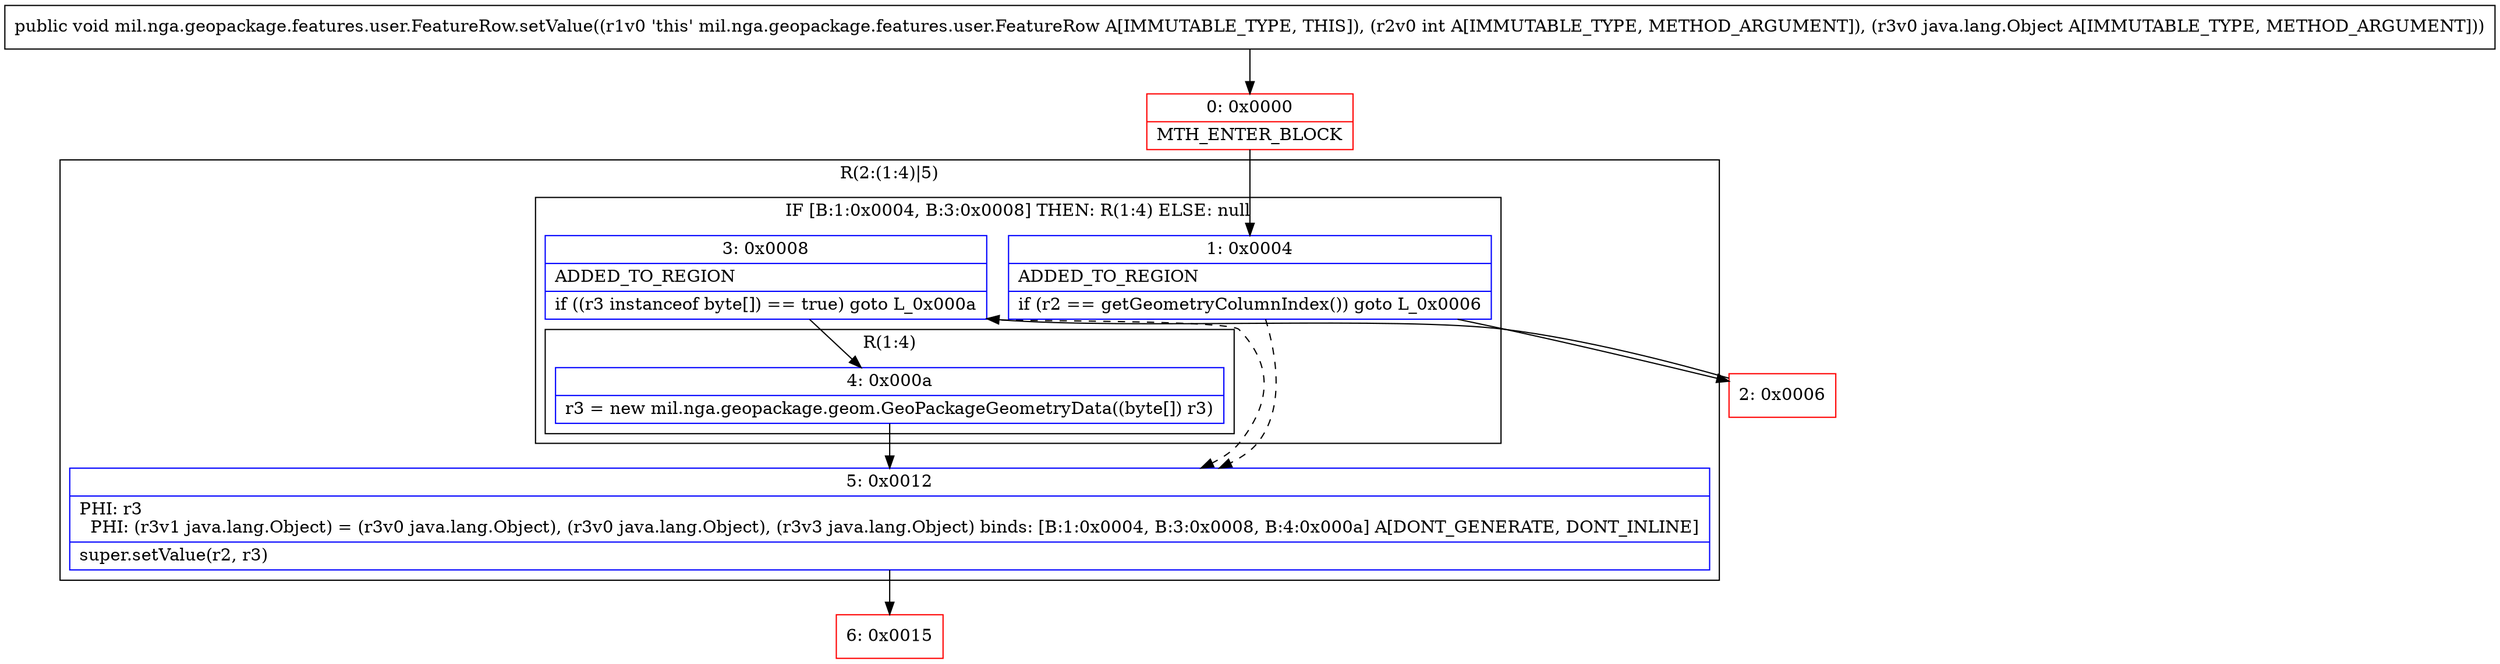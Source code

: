 digraph "CFG formil.nga.geopackage.features.user.FeatureRow.setValue(ILjava\/lang\/Object;)V" {
subgraph cluster_Region_77643949 {
label = "R(2:(1:4)|5)";
node [shape=record,color=blue];
subgraph cluster_IfRegion_834795045 {
label = "IF [B:1:0x0004, B:3:0x0008] THEN: R(1:4) ELSE: null";
node [shape=record,color=blue];
Node_1 [shape=record,label="{1\:\ 0x0004|ADDED_TO_REGION\l|if (r2 == getGeometryColumnIndex()) goto L_0x0006\l}"];
Node_3 [shape=record,label="{3\:\ 0x0008|ADDED_TO_REGION\l|if ((r3 instanceof byte[]) == true) goto L_0x000a\l}"];
subgraph cluster_Region_849269029 {
label = "R(1:4)";
node [shape=record,color=blue];
Node_4 [shape=record,label="{4\:\ 0x000a|r3 = new mil.nga.geopackage.geom.GeoPackageGeometryData((byte[]) r3)\l}"];
}
}
Node_5 [shape=record,label="{5\:\ 0x0012|PHI: r3 \l  PHI: (r3v1 java.lang.Object) = (r3v0 java.lang.Object), (r3v0 java.lang.Object), (r3v3 java.lang.Object) binds: [B:1:0x0004, B:3:0x0008, B:4:0x000a] A[DONT_GENERATE, DONT_INLINE]\l|super.setValue(r2, r3)\l}"];
}
Node_0 [shape=record,color=red,label="{0\:\ 0x0000|MTH_ENTER_BLOCK\l}"];
Node_2 [shape=record,color=red,label="{2\:\ 0x0006}"];
Node_6 [shape=record,color=red,label="{6\:\ 0x0015}"];
MethodNode[shape=record,label="{public void mil.nga.geopackage.features.user.FeatureRow.setValue((r1v0 'this' mil.nga.geopackage.features.user.FeatureRow A[IMMUTABLE_TYPE, THIS]), (r2v0 int A[IMMUTABLE_TYPE, METHOD_ARGUMENT]), (r3v0 java.lang.Object A[IMMUTABLE_TYPE, METHOD_ARGUMENT])) }"];
MethodNode -> Node_0;
Node_1 -> Node_2;
Node_1 -> Node_5[style=dashed];
Node_3 -> Node_4;
Node_3 -> Node_5[style=dashed];
Node_4 -> Node_5;
Node_5 -> Node_6;
Node_0 -> Node_1;
Node_2 -> Node_3;
}

